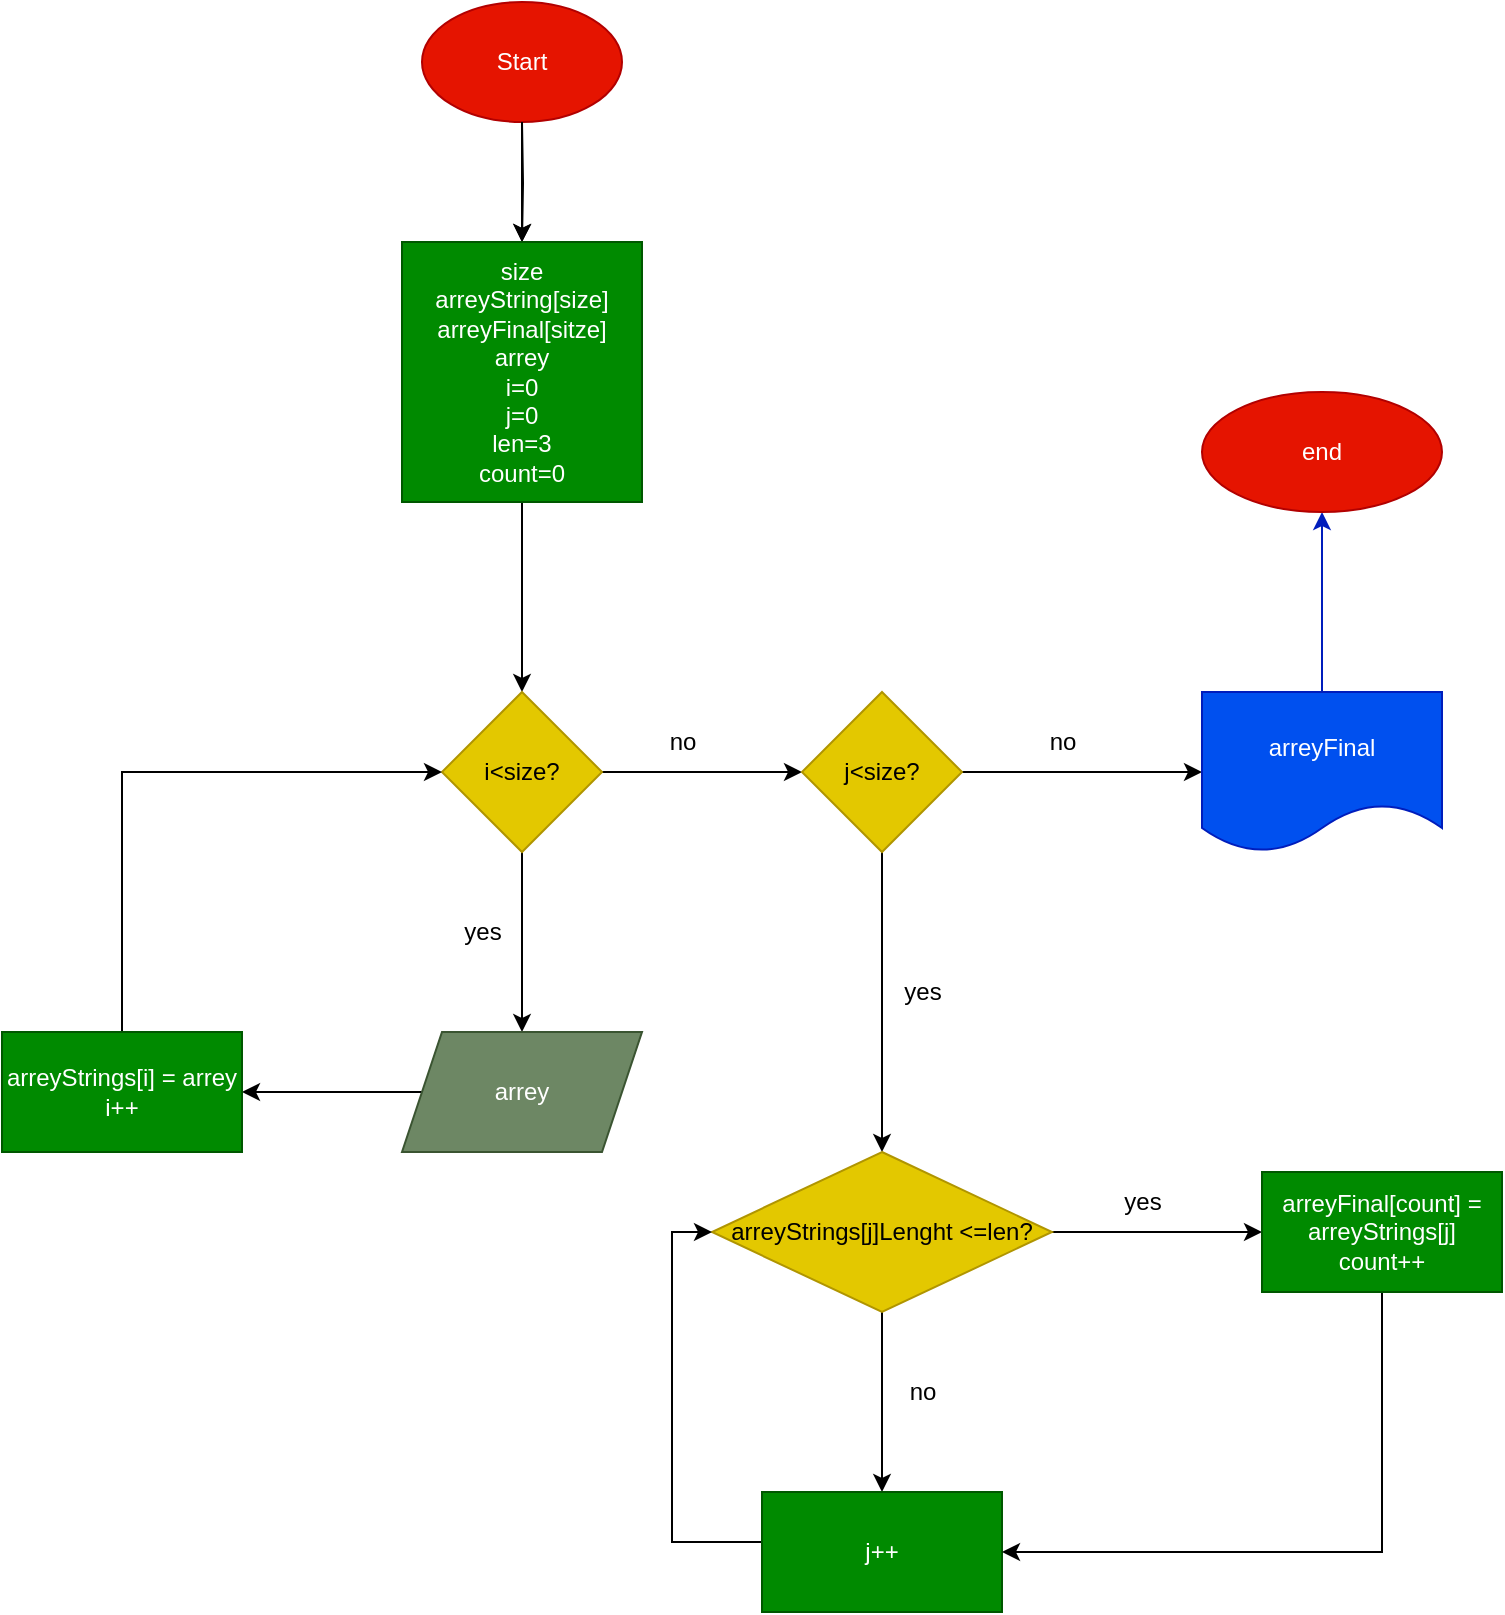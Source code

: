 <mxfile version="20.6.0" type="device"><diagram id="0lnTOC5H-h6GBZ6Bv34_" name="Страница 1"><mxGraphModel dx="1870" dy="489" grid="1" gridSize="10" guides="1" tooltips="1" connect="1" arrows="1" fold="1" page="1" pageScale="1" pageWidth="827" pageHeight="1169" math="0" shadow="0"><root><mxCell id="0"/><mxCell id="1" parent="0"/><mxCell id="7I70zktjzPaOpJoSBmdi-33" value="" style="edgeStyle=orthogonalEdgeStyle;rounded=0;orthogonalLoop=1;jettySize=auto;html=1;" edge="1" parent="1" source="7I70zktjzPaOpJoSBmdi-1" target="7I70zktjzPaOpJoSBmdi-4"><mxGeometry relative="1" as="geometry"/></mxCell><mxCell id="7I70zktjzPaOpJoSBmdi-1" value="Start" style="ellipse;whiteSpace=wrap;html=1;fillColor=#e51400;strokeColor=#B20000;fontColor=#ffffff;" vertex="1" parent="1"><mxGeometry x="180" y="150" width="100" height="60" as="geometry"/></mxCell><mxCell id="7I70zktjzPaOpJoSBmdi-5" value="" style="edgeStyle=orthogonalEdgeStyle;rounded=0;orthogonalLoop=1;jettySize=auto;html=1;" edge="1" parent="1" target="7I70zktjzPaOpJoSBmdi-4"><mxGeometry relative="1" as="geometry"><mxPoint x="230" y="210" as="sourcePoint"/></mxGeometry></mxCell><mxCell id="7I70zktjzPaOpJoSBmdi-7" value="" style="edgeStyle=orthogonalEdgeStyle;rounded=0;orthogonalLoop=1;jettySize=auto;html=1;" edge="1" parent="1" source="7I70zktjzPaOpJoSBmdi-4" target="7I70zktjzPaOpJoSBmdi-6"><mxGeometry relative="1" as="geometry"/></mxCell><mxCell id="7I70zktjzPaOpJoSBmdi-4" value="size&lt;br&gt;arreyString[size]&lt;br&gt;arreyFinal[sitze]&lt;br&gt;arrey&lt;br&gt;i=0&lt;br&gt;j=0&lt;br&gt;len=3&lt;br&gt;count=0" style="whiteSpace=wrap;html=1;fillColor=#008a00;strokeColor=#005700;fontColor=#ffffff;" vertex="1" parent="1"><mxGeometry x="170" y="270" width="120" height="130" as="geometry"/></mxCell><mxCell id="7I70zktjzPaOpJoSBmdi-9" value="" style="edgeStyle=orthogonalEdgeStyle;rounded=0;orthogonalLoop=1;jettySize=auto;html=1;" edge="1" parent="1" source="7I70zktjzPaOpJoSBmdi-6" target="7I70zktjzPaOpJoSBmdi-8"><mxGeometry relative="1" as="geometry"/></mxCell><mxCell id="7I70zktjzPaOpJoSBmdi-14" value="" style="edgeStyle=orthogonalEdgeStyle;rounded=0;orthogonalLoop=1;jettySize=auto;html=1;" edge="1" parent="1" source="7I70zktjzPaOpJoSBmdi-6" target="7I70zktjzPaOpJoSBmdi-13"><mxGeometry relative="1" as="geometry"/></mxCell><mxCell id="7I70zktjzPaOpJoSBmdi-6" value="i&amp;lt;size?" style="rhombus;whiteSpace=wrap;html=1;fillColor=#e3c800;fontColor=#000000;strokeColor=#B09500;" vertex="1" parent="1"><mxGeometry x="190" y="495" width="80" height="80" as="geometry"/></mxCell><mxCell id="7I70zktjzPaOpJoSBmdi-11" value="" style="edgeStyle=orthogonalEdgeStyle;rounded=0;orthogonalLoop=1;jettySize=auto;html=1;" edge="1" parent="1" source="7I70zktjzPaOpJoSBmdi-8" target="7I70zktjzPaOpJoSBmdi-10"><mxGeometry relative="1" as="geometry"/></mxCell><mxCell id="7I70zktjzPaOpJoSBmdi-8" value="arrey" style="shape=parallelogram;perimeter=parallelogramPerimeter;whiteSpace=wrap;html=1;fixedSize=1;fillColor=#6d8764;fontColor=#ffffff;strokeColor=#3A5431;" vertex="1" parent="1"><mxGeometry x="170" y="665" width="120" height="60" as="geometry"/></mxCell><mxCell id="7I70zktjzPaOpJoSBmdi-12" style="edgeStyle=orthogonalEdgeStyle;rounded=0;orthogonalLoop=1;jettySize=auto;html=1;entryX=0;entryY=0.5;entryDx=0;entryDy=0;" edge="1" parent="1" source="7I70zktjzPaOpJoSBmdi-10" target="7I70zktjzPaOpJoSBmdi-6"><mxGeometry relative="1" as="geometry"><Array as="points"><mxPoint x="30" y="535"/></Array></mxGeometry></mxCell><mxCell id="7I70zktjzPaOpJoSBmdi-10" value="arreyStrings[i] = arrey&lt;br&gt;i++" style="whiteSpace=wrap;html=1;fillColor=#008a00;strokeColor=#005700;fontColor=#ffffff;" vertex="1" parent="1"><mxGeometry x="-30" y="665" width="120" height="60" as="geometry"/></mxCell><mxCell id="7I70zktjzPaOpJoSBmdi-16" value="" style="edgeStyle=orthogonalEdgeStyle;rounded=0;orthogonalLoop=1;jettySize=auto;html=1;" edge="1" parent="1" source="7I70zktjzPaOpJoSBmdi-13" target="7I70zktjzPaOpJoSBmdi-15"><mxGeometry relative="1" as="geometry"/></mxCell><mxCell id="7I70zktjzPaOpJoSBmdi-26" style="edgeStyle=orthogonalEdgeStyle;rounded=0;orthogonalLoop=1;jettySize=auto;html=1;entryX=0;entryY=0.5;entryDx=0;entryDy=0;" edge="1" parent="1" source="7I70zktjzPaOpJoSBmdi-13" target="7I70zktjzPaOpJoSBmdi-23"><mxGeometry relative="1" as="geometry"/></mxCell><mxCell id="7I70zktjzPaOpJoSBmdi-13" value="j&amp;lt;size?" style="rhombus;whiteSpace=wrap;html=1;fillColor=#e3c800;fontColor=#000000;strokeColor=#B09500;" vertex="1" parent="1"><mxGeometry x="370" y="495" width="80" height="80" as="geometry"/></mxCell><mxCell id="7I70zktjzPaOpJoSBmdi-18" value="" style="edgeStyle=orthogonalEdgeStyle;rounded=0;orthogonalLoop=1;jettySize=auto;html=1;" edge="1" parent="1" source="7I70zktjzPaOpJoSBmdi-15" target="7I70zktjzPaOpJoSBmdi-17"><mxGeometry relative="1" as="geometry"/></mxCell><mxCell id="7I70zktjzPaOpJoSBmdi-21" value="" style="edgeStyle=orthogonalEdgeStyle;rounded=0;orthogonalLoop=1;jettySize=auto;html=1;" edge="1" parent="1" source="7I70zktjzPaOpJoSBmdi-15" target="7I70zktjzPaOpJoSBmdi-20"><mxGeometry relative="1" as="geometry"/></mxCell><mxCell id="7I70zktjzPaOpJoSBmdi-15" value="arreyStrings[j]Lenght &amp;lt;=len?" style="rhombus;whiteSpace=wrap;html=1;fillColor=#e3c800;fontColor=#000000;strokeColor=#B09500;" vertex="1" parent="1"><mxGeometry x="325" y="725" width="170" height="80" as="geometry"/></mxCell><mxCell id="7I70zktjzPaOpJoSBmdi-19" style="edgeStyle=orthogonalEdgeStyle;rounded=0;orthogonalLoop=1;jettySize=auto;html=1;entryX=0;entryY=0.5;entryDx=0;entryDy=0;" edge="1" parent="1" source="7I70zktjzPaOpJoSBmdi-17" target="7I70zktjzPaOpJoSBmdi-15"><mxGeometry relative="1" as="geometry"><Array as="points"><mxPoint x="305" y="920"/><mxPoint x="305" y="765"/></Array></mxGeometry></mxCell><mxCell id="7I70zktjzPaOpJoSBmdi-17" value="j++" style="whiteSpace=wrap;html=1;fillColor=#008a00;fontColor=#ffffff;strokeColor=#005700;" vertex="1" parent="1"><mxGeometry x="350" y="895" width="120" height="60" as="geometry"/></mxCell><mxCell id="7I70zktjzPaOpJoSBmdi-22" style="edgeStyle=orthogonalEdgeStyle;rounded=0;orthogonalLoop=1;jettySize=auto;html=1;entryX=1;entryY=0.5;entryDx=0;entryDy=0;" edge="1" parent="1" source="7I70zktjzPaOpJoSBmdi-20" target="7I70zktjzPaOpJoSBmdi-17"><mxGeometry relative="1" as="geometry"><Array as="points"><mxPoint x="660" y="925"/></Array></mxGeometry></mxCell><mxCell id="7I70zktjzPaOpJoSBmdi-20" value="arreyFinal[count] = arreyStrings[j]&lt;br&gt;count++" style="whiteSpace=wrap;html=1;fillColor=#008a00;fontColor=#ffffff;strokeColor=#005700;" vertex="1" parent="1"><mxGeometry x="600" y="735" width="120" height="60" as="geometry"/></mxCell><mxCell id="7I70zktjzPaOpJoSBmdi-25" value="" style="edgeStyle=orthogonalEdgeStyle;rounded=0;orthogonalLoop=1;jettySize=auto;html=1;fillColor=#0050ef;strokeColor=#001DBC;" edge="1" parent="1" source="7I70zktjzPaOpJoSBmdi-23" target="7I70zktjzPaOpJoSBmdi-24"><mxGeometry relative="1" as="geometry"/></mxCell><mxCell id="7I70zktjzPaOpJoSBmdi-23" value="arreyFinal" style="shape=document;whiteSpace=wrap;html=1;boundedLbl=1;fillColor=#0050ef;fontColor=#ffffff;strokeColor=#001DBC;" vertex="1" parent="1"><mxGeometry x="570" y="495" width="120" height="80" as="geometry"/></mxCell><mxCell id="7I70zktjzPaOpJoSBmdi-24" value="end" style="ellipse;whiteSpace=wrap;html=1;fillColor=#e51400;strokeColor=#B20000;fontColor=#ffffff;" vertex="1" parent="1"><mxGeometry x="570" y="345" width="120" height="60" as="geometry"/></mxCell><mxCell id="7I70zktjzPaOpJoSBmdi-27" value="no" style="text;html=1;align=center;verticalAlign=middle;resizable=0;points=[];autosize=1;strokeColor=none;fillColor=none;" vertex="1" parent="1"><mxGeometry x="480" y="505" width="40" height="30" as="geometry"/></mxCell><mxCell id="7I70zktjzPaOpJoSBmdi-28" value="no" style="text;html=1;align=center;verticalAlign=middle;resizable=0;points=[];autosize=1;strokeColor=none;fillColor=none;" vertex="1" parent="1"><mxGeometry x="410" y="830" width="40" height="30" as="geometry"/></mxCell><mxCell id="7I70zktjzPaOpJoSBmdi-29" value="no" style="text;html=1;align=center;verticalAlign=middle;resizable=0;points=[];autosize=1;strokeColor=none;fillColor=none;" vertex="1" parent="1"><mxGeometry x="290" y="505" width="40" height="30" as="geometry"/></mxCell><mxCell id="7I70zktjzPaOpJoSBmdi-30" value="yes&lt;br&gt;" style="text;html=1;align=center;verticalAlign=middle;resizable=0;points=[];autosize=1;strokeColor=none;fillColor=none;" vertex="1" parent="1"><mxGeometry x="190" y="600" width="40" height="30" as="geometry"/></mxCell><mxCell id="7I70zktjzPaOpJoSBmdi-31" value="yes&lt;br&gt;" style="text;html=1;align=center;verticalAlign=middle;resizable=0;points=[];autosize=1;strokeColor=none;fillColor=none;" vertex="1" parent="1"><mxGeometry x="410" y="630" width="40" height="30" as="geometry"/></mxCell><mxCell id="7I70zktjzPaOpJoSBmdi-32" value="yes&lt;br&gt;" style="text;html=1;align=center;verticalAlign=middle;resizable=0;points=[];autosize=1;strokeColor=none;fillColor=none;" vertex="1" parent="1"><mxGeometry x="520" y="735" width="40" height="30" as="geometry"/></mxCell></root></mxGraphModel></diagram></mxfile>